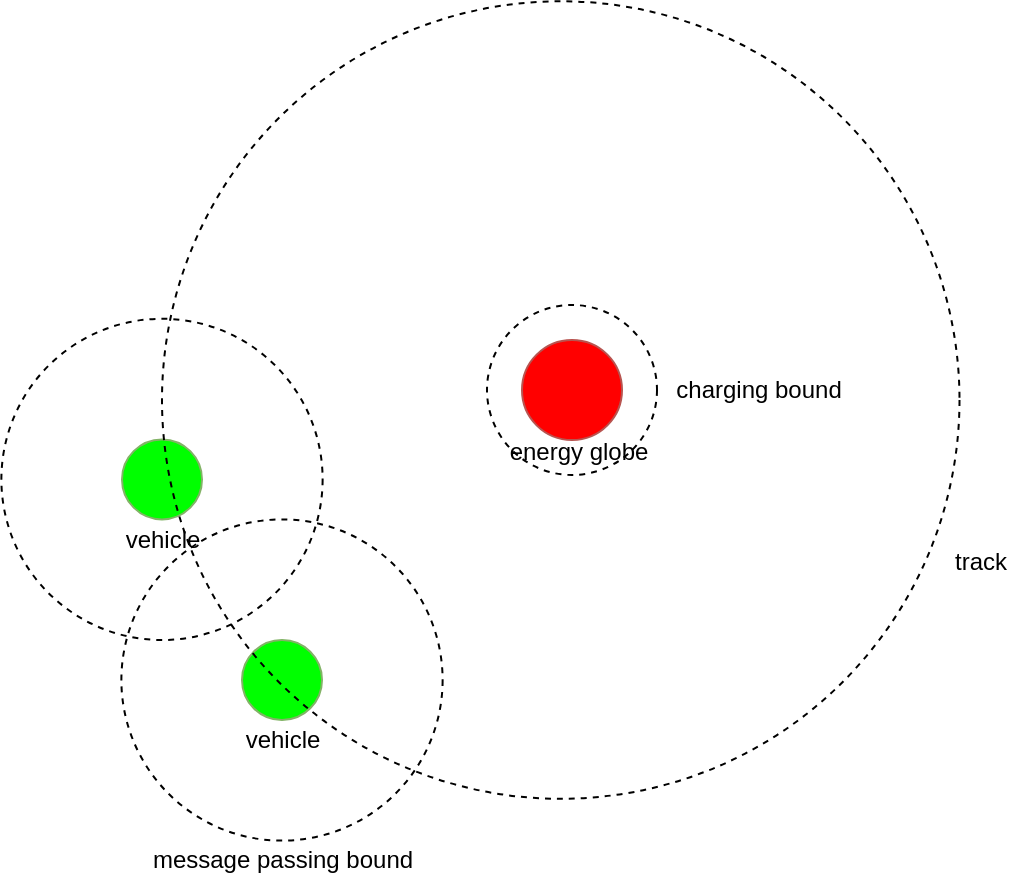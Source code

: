 <mxfile version="13.7.4" type="github">
  <diagram id="9tYz75xCU9emthM_SeYN" name="第 1 页">
    <mxGraphModel dx="1038" dy="531" grid="0" gridSize="10" guides="1" tooltips="1" connect="1" arrows="1" fold="1" page="1" pageScale="1" pageWidth="827" pageHeight="1169" math="0" shadow="0">
      <root>
        <mxCell id="0" />
        <mxCell id="1" parent="0" />
        <mxCell id="NhHyEZKun1-7Eor_-Afb-1" value="" style="ellipse;whiteSpace=wrap;html=1;aspect=fixed;strokeColor=#82b366;fillColor=#00FF00;" vertex="1" parent="1">
          <mxGeometry x="220" y="400" width="40" height="40" as="geometry" />
        </mxCell>
        <mxCell id="NhHyEZKun1-7Eor_-Afb-2" value="" style="ellipse;whiteSpace=wrap;html=1;aspect=fixed;strokeColor=#82b366;fillColor=#00FF00;" vertex="1" parent="1">
          <mxGeometry x="160" y="299.69" width="40" height="40" as="geometry" />
        </mxCell>
        <mxCell id="NhHyEZKun1-7Eor_-Afb-3" value="" style="ellipse;whiteSpace=wrap;html=1;aspect=fixed;strokeColor=#b85450;fillColor=#FF0000;" vertex="1" parent="1">
          <mxGeometry x="360" y="250" width="50" height="50" as="geometry" />
        </mxCell>
        <mxCell id="NhHyEZKun1-7Eor_-Afb-4" value="" style="ellipse;whiteSpace=wrap;html=1;aspect=fixed;dashed=1;fillColor=none;" vertex="1" parent="1">
          <mxGeometry x="342.5" y="232.5" width="85" height="85" as="geometry" />
        </mxCell>
        <mxCell id="NhHyEZKun1-7Eor_-Afb-5" value="" style="ellipse;whiteSpace=wrap;html=1;aspect=fixed;dashed=1;fillColor=none;" vertex="1" parent="1">
          <mxGeometry x="180" y="80.63" width="398.75" height="398.75" as="geometry" />
        </mxCell>
        <mxCell id="NhHyEZKun1-7Eor_-Afb-6" value="" style="ellipse;whiteSpace=wrap;html=1;aspect=fixed;dashed=1;fillColor=none;" vertex="1" parent="1">
          <mxGeometry x="99.69" y="239.38" width="160.62" height="160.62" as="geometry" />
        </mxCell>
        <mxCell id="NhHyEZKun1-7Eor_-Afb-8" value="" style="ellipse;whiteSpace=wrap;html=1;aspect=fixed;dashed=1;fillColor=none;" vertex="1" parent="1">
          <mxGeometry x="159.69" y="339.69" width="160.62" height="160.62" as="geometry" />
        </mxCell>
        <mxCell id="NhHyEZKun1-7Eor_-Afb-9" value="charging bound" style="text;html=1;resizable=0;autosize=1;align=center;verticalAlign=middle;points=[];fillColor=none;strokeColor=none;rounded=0;dashed=1;" vertex="1" parent="1">
          <mxGeometry x="427.5" y="265" width="100" height="20" as="geometry" />
        </mxCell>
        <mxCell id="NhHyEZKun1-7Eor_-Afb-10" value="track" style="text;html=1;resizable=0;autosize=1;align=center;verticalAlign=middle;points=[];fillColor=none;strokeColor=none;rounded=0;dashed=1;" vertex="1" parent="1">
          <mxGeometry x="569" y="351" width="40" height="20" as="geometry" />
        </mxCell>
        <mxCell id="NhHyEZKun1-7Eor_-Afb-11" value="vehicle" style="text;html=1;align=center;verticalAlign=middle;resizable=0;points=[];autosize=1;" vertex="1" parent="1">
          <mxGeometry x="215" y="440" width="50" height="20" as="geometry" />
        </mxCell>
        <mxCell id="NhHyEZKun1-7Eor_-Afb-12" value="vehicle" style="text;html=1;resizable=0;autosize=1;align=center;verticalAlign=middle;points=[];fillColor=none;strokeColor=none;rounded=0;dashed=1;" vertex="1" parent="1">
          <mxGeometry x="155" y="340" width="50" height="20" as="geometry" />
        </mxCell>
        <mxCell id="NhHyEZKun1-7Eor_-Afb-13" value="energy globe" style="text;html=1;resizable=0;autosize=1;align=center;verticalAlign=middle;points=[];fillColor=none;strokeColor=none;rounded=0;dashed=1;" vertex="1" parent="1">
          <mxGeometry x="342.5" y="296" width="90" height="20" as="geometry" />
        </mxCell>
        <mxCell id="NhHyEZKun1-7Eor_-Afb-14" value="message passing bound" style="text;html=1;resizable=0;autosize=1;align=center;verticalAlign=middle;points=[];fillColor=none;strokeColor=none;rounded=0;dashed=1;" vertex="1" parent="1">
          <mxGeometry x="165" y="500.31" width="150" height="20" as="geometry" />
        </mxCell>
      </root>
    </mxGraphModel>
  </diagram>
</mxfile>
